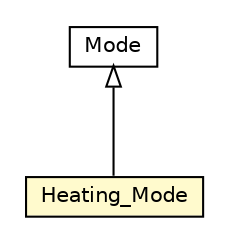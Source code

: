 #!/usr/local/bin/dot
#
# Class diagram 
# Generated by UMLGraph version R5_6-24-gf6e263 (http://www.umlgraph.org/)
#

digraph G {
	edge [fontname="Helvetica",fontsize=10,labelfontname="Helvetica",labelfontsize=10];
	node [fontname="Helvetica",fontsize=10,shape=plaintext];
	nodesep=0.25;
	ranksep=0.5;
	// org.universAAL.ontology.hvac.Mode
	c4466197 [label=<<table title="org.universAAL.ontology.hvac.Mode" border="0" cellborder="1" cellspacing="0" cellpadding="2" port="p" href="./Mode.html">
		<tr><td><table border="0" cellspacing="0" cellpadding="1">
<tr><td align="center" balign="center"> Mode </td></tr>
		</table></td></tr>
		</table>>, URL="./Mode.html", fontname="Helvetica", fontcolor="black", fontsize=10.0];
	// org.universAAL.ontology.hvac.Heating_Mode
	c4466198 [label=<<table title="org.universAAL.ontology.hvac.Heating_Mode" border="0" cellborder="1" cellspacing="0" cellpadding="2" port="p" bgcolor="lemonChiffon" href="./Heating_Mode.html">
		<tr><td><table border="0" cellspacing="0" cellpadding="1">
<tr><td align="center" balign="center"> Heating_Mode </td></tr>
		</table></td></tr>
		</table>>, URL="./Heating_Mode.html", fontname="Helvetica", fontcolor="black", fontsize=10.0];
	//org.universAAL.ontology.hvac.Heating_Mode extends org.universAAL.ontology.hvac.Mode
	c4466197:p -> c4466198:p [dir=back,arrowtail=empty];
}

